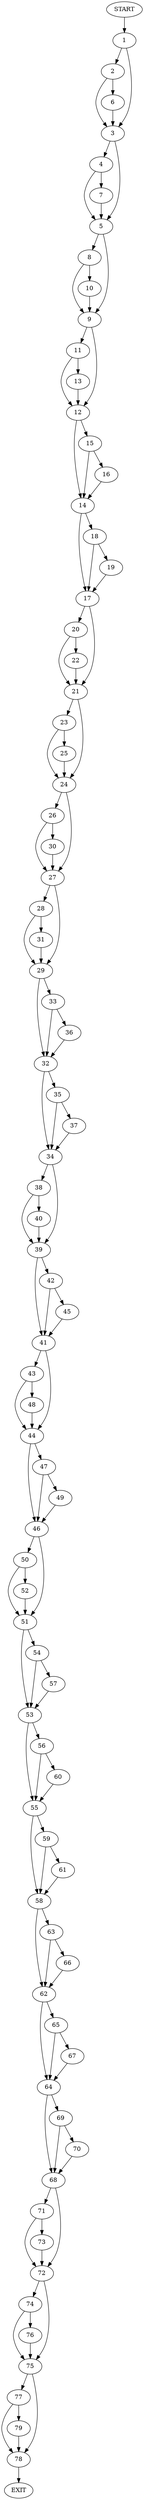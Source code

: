 digraph {
0 [label="START"]
80 [label="EXIT"]
0 -> 1
1 -> 2
1 -> 3
3 -> 4
3 -> 5
2 -> 6
2 -> 3
6 -> 3
4 -> 5
4 -> 7
5 -> 8
5 -> 9
7 -> 5
8 -> 9
8 -> 10
9 -> 11
9 -> 12
10 -> 9
11 -> 13
11 -> 12
12 -> 14
12 -> 15
13 -> 12
15 -> 16
15 -> 14
14 -> 17
14 -> 18
16 -> 14
18 -> 17
18 -> 19
17 -> 20
17 -> 21
19 -> 17
20 -> 21
20 -> 22
21 -> 23
21 -> 24
22 -> 21
23 -> 25
23 -> 24
24 -> 26
24 -> 27
25 -> 24
27 -> 28
27 -> 29
26 -> 27
26 -> 30
30 -> 27
28 -> 31
28 -> 29
29 -> 32
29 -> 33
31 -> 29
32 -> 34
32 -> 35
33 -> 36
33 -> 32
36 -> 32
35 -> 34
35 -> 37
34 -> 38
34 -> 39
37 -> 34
38 -> 40
38 -> 39
39 -> 41
39 -> 42
40 -> 39
41 -> 43
41 -> 44
42 -> 41
42 -> 45
45 -> 41
44 -> 46
44 -> 47
43 -> 48
43 -> 44
48 -> 44
47 -> 46
47 -> 49
46 -> 50
46 -> 51
49 -> 46
50 -> 51
50 -> 52
51 -> 53
51 -> 54
52 -> 51
53 -> 55
53 -> 56
54 -> 53
54 -> 57
57 -> 53
55 -> 58
55 -> 59
56 -> 55
56 -> 60
60 -> 55
59 -> 58
59 -> 61
58 -> 62
58 -> 63
61 -> 58
62 -> 64
62 -> 65
63 -> 66
63 -> 62
66 -> 62
65 -> 67
65 -> 64
64 -> 68
64 -> 69
67 -> 64
69 -> 68
69 -> 70
68 -> 71
68 -> 72
70 -> 68
71 -> 73
71 -> 72
72 -> 74
72 -> 75
73 -> 72
74 -> 76
74 -> 75
75 -> 77
75 -> 78
76 -> 75
78 -> 80
77 -> 79
77 -> 78
79 -> 78
}
